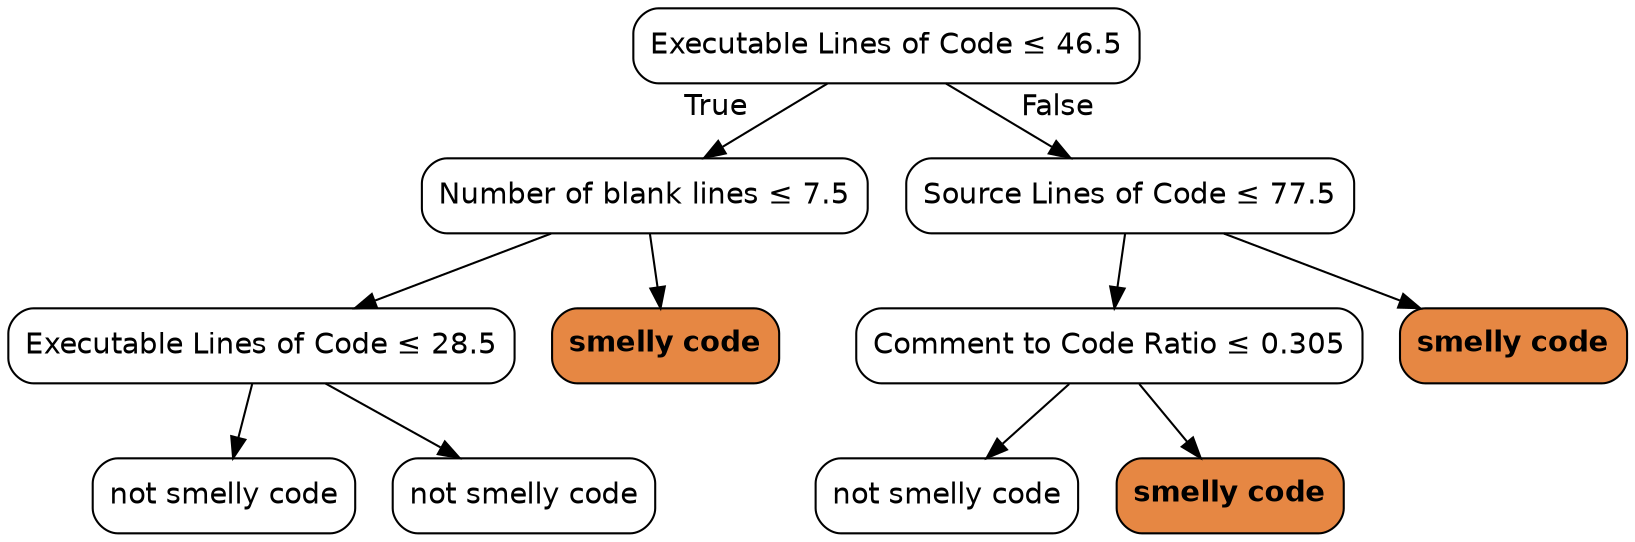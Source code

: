 digraph Tree {
node [color="black", fontname=helvetica, shape=box,  style="filled, rounded", fillcolor="#FFFFFF"];
edge [fontname=helvetica];
0 [label=<Executable Lines of Code &le; 46.5>];
1 [label=<Number of blank lines &le; 7.5>];
0 -> 1  [headlabel="True", labelangle=45, labeldistance="2.5"];
3 [label=<Executable Lines of Code &le; 28.5>];
1 -> 3;
7 [label=<not smelly code>];
3 -> 7;
8 [label=<not smelly code>];
3 -> 8;
4 [label=<<b>smelly code</b>>, fillcolor="#e68743"];
1 -> 4;
2 [label=<Source Lines of Code &le; 77.5>];
0 -> 2  [headlabel="False", labelangle="-45", labeldistance="2.5"];
5 [label=<Comment to Code Ratio &le; 0.305>];
2 -> 5;
9 [label=<not smelly code>];
5 -> 9;
10 [label=<<b>smelly code</b>>, fillcolor="#e68743"];
5 -> 10;
6 [label=<<b>smelly code</b>>, fillcolor="#e68743"];
2 -> 6;
}
